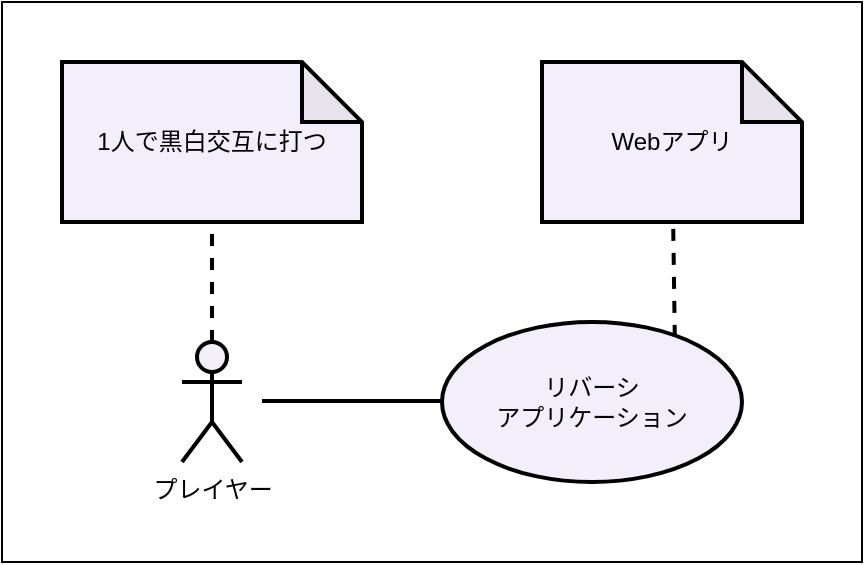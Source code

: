 <mxfile>
    <diagram id="QfJO7KM82MZYqyxudxrP" name="Page-1">
        <mxGraphModel dx="985" dy="525" grid="1" gridSize="10" guides="1" tooltips="1" connect="1" arrows="0" fold="1" page="1" pageScale="1" pageWidth="827" pageHeight="1169" background="#ffffff" math="0" shadow="0">
            <root>
                <mxCell id="0"/>
                <mxCell id="1" parent="0"/>
                <mxCell id="23" value="" style="rounded=0;whiteSpace=wrap;html=1;labelBackgroundColor=none;strokeColor=#000000;strokeWidth=1;fontColor=#000000;fillColor=none;" vertex="1" parent="1">
                    <mxGeometry x="120" y="40" width="430" height="280" as="geometry"/>
                </mxCell>
                <mxCell id="2" value="プレイヤー" style="shape=umlActor;verticalLabelPosition=bottom;verticalAlign=top;html=1;strokeColor=#000000;fillColor=#F3EFFA;strokeWidth=2;fontColor=#000000;" vertex="1" parent="1">
                    <mxGeometry x="210" y="210" width="30" height="60" as="geometry"/>
                </mxCell>
                <mxCell id="3" value="&lt;font color=&quot;#000000&quot;&gt;リバーシ&lt;br&gt;アプリケーション&lt;/font&gt;" style="ellipse;whiteSpace=wrap;html=1;align=center;strokeColor=#000000;strokeWidth=2;fillColor=#F3EFFA;" vertex="1" parent="1">
                    <mxGeometry x="340" y="200" width="150" height="80" as="geometry"/>
                </mxCell>
                <mxCell id="7" value="" style="endArrow=none;html=1;rounded=0;fontColor=#000000;strokeColor=#000000;strokeWidth=2;" edge="1" parent="1">
                    <mxGeometry relative="1" as="geometry">
                        <mxPoint x="250" y="239.5" as="sourcePoint"/>
                        <mxPoint x="340" y="239.5" as="targetPoint"/>
                    </mxGeometry>
                </mxCell>
                <mxCell id="19" value="Webアプリ" style="shape=note;whiteSpace=wrap;html=1;backgroundOutline=1;darkOpacity=0.05;labelBackgroundColor=none;strokeColor=#000000;strokeWidth=2;fontColor=#000000;fillColor=#F3EFFA;" vertex="1" parent="1">
                    <mxGeometry x="390" y="70" width="130" height="80" as="geometry"/>
                </mxCell>
                <mxCell id="20" value="1人で黒白交互に打つ" style="shape=note;whiteSpace=wrap;html=1;backgroundOutline=1;darkOpacity=0.05;labelBackgroundColor=none;strokeColor=#000000;strokeWidth=2;fontColor=#000000;fillColor=#F3EFFA;" vertex="1" parent="1">
                    <mxGeometry x="150" y="70" width="150" height="80" as="geometry"/>
                </mxCell>
                <mxCell id="21" value="" style="endArrow=none;dashed=1;html=1;strokeColor=#000000;strokeWidth=2;fontColor=#000000;exitX=0.776;exitY=0.093;exitDx=0;exitDy=0;exitPerimeter=0;" edge="1" parent="1" source="3" target="19">
                    <mxGeometry width="50" height="50" relative="1" as="geometry">
                        <mxPoint x="500" y="210" as="sourcePoint"/>
                        <mxPoint x="550" y="160" as="targetPoint"/>
                    </mxGeometry>
                </mxCell>
                <mxCell id="22" value="" style="endArrow=none;dashed=1;html=1;strokeColor=#000000;strokeWidth=2;fontColor=#000000;exitX=0.5;exitY=0;exitDx=0;exitDy=0;exitPerimeter=0;" edge="1" parent="1" source="2" target="20">
                    <mxGeometry width="50" height="50" relative="1" as="geometry">
                        <mxPoint x="230" y="180" as="sourcePoint"/>
                        <mxPoint x="370" y="160" as="targetPoint"/>
                    </mxGeometry>
                </mxCell>
            </root>
        </mxGraphModel>
    </diagram>
</mxfile>